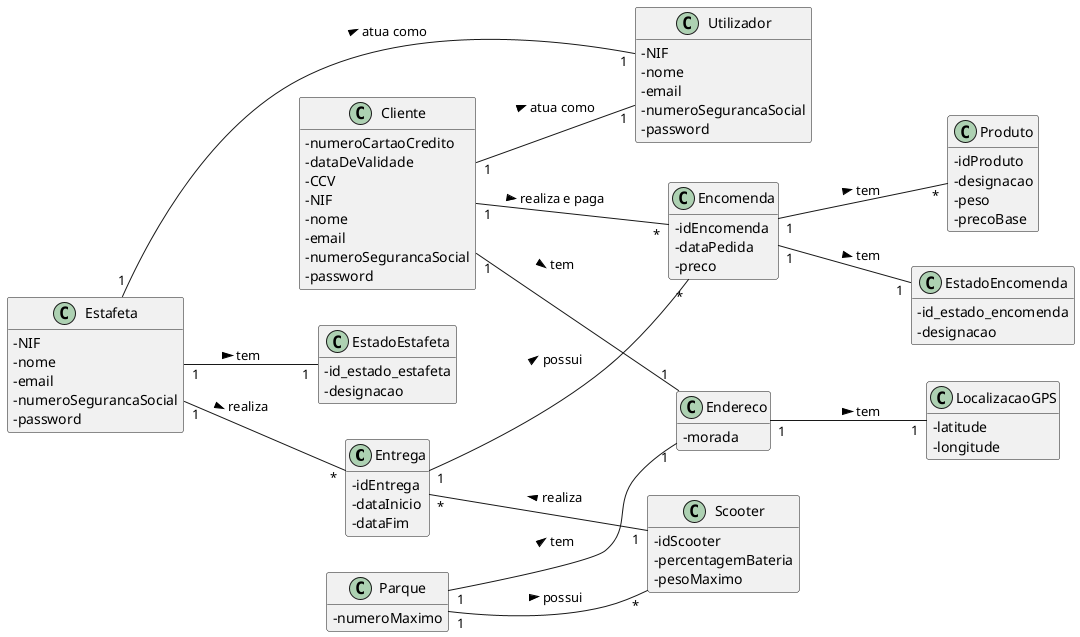 @startuml
skinparam classAttributeIconSize 0
hide methods
left to right direction

class Entrega {
  -idEntrega
  -dataInicio
  -dataFim
}

class Encomenda {
  -idEncomenda
  -dataPedida
  -preco
}

class EstadoEncomenda {
  -id_estado_encomenda
  -designacao
}

class Produto {
  -idProduto
  -designacao
  -peso
  -precoBase
}

class Estafeta {
  -NIF
  -nome
  -email
  -numeroSegurancaSocial
  -password
}

class EstadoEstafeta {
  -id_estado_estafeta
  -designacao
}

class Utilizador {
  -NIF
  -nome
  -email
  -numeroSegurancaSocial
  -password
}

class Endereco {
  -morada
}

class LocalizacaoGPS {
  -latitude
  -longitude
}

class Parque {
  -numeroMaximo
}

class Scooter {
  -idScooter
  -percentagemBateria
  -pesoMaximo
}

class Cliente {
  -numeroCartaoCredito
  -dataDeValidade
  -CCV
  -NIF
  -nome
  -email
  -numeroSegurancaSocial
  -password
}

Encomenda "1" -- "1" EstadoEncomenda : tem >
Entrega "1" -- "*" Encomenda : possui >
Estafeta "1" -- "*" Entrega: realiza >
Estafeta "1" -- "1" EstadoEstafeta: tem >
Estafeta "1" -- "1" Utilizador: atua como >
Endereco "1" -- "1" LocalizacaoGPS: tem >
Cliente "1" -- "1" Endereco: tem >
Cliente "1" -- "1" Utilizador: atua como >
Cliente "1" -- "*" Encomenda: realiza e paga >
Entrega "*" -- "1" Scooter: realiza <
Encomenda "1" -- "*" Produto: tem >
Parque "1" -- "1" Endereco: tem >
Parque "1" -- "*" Scooter: possui >



@enduml